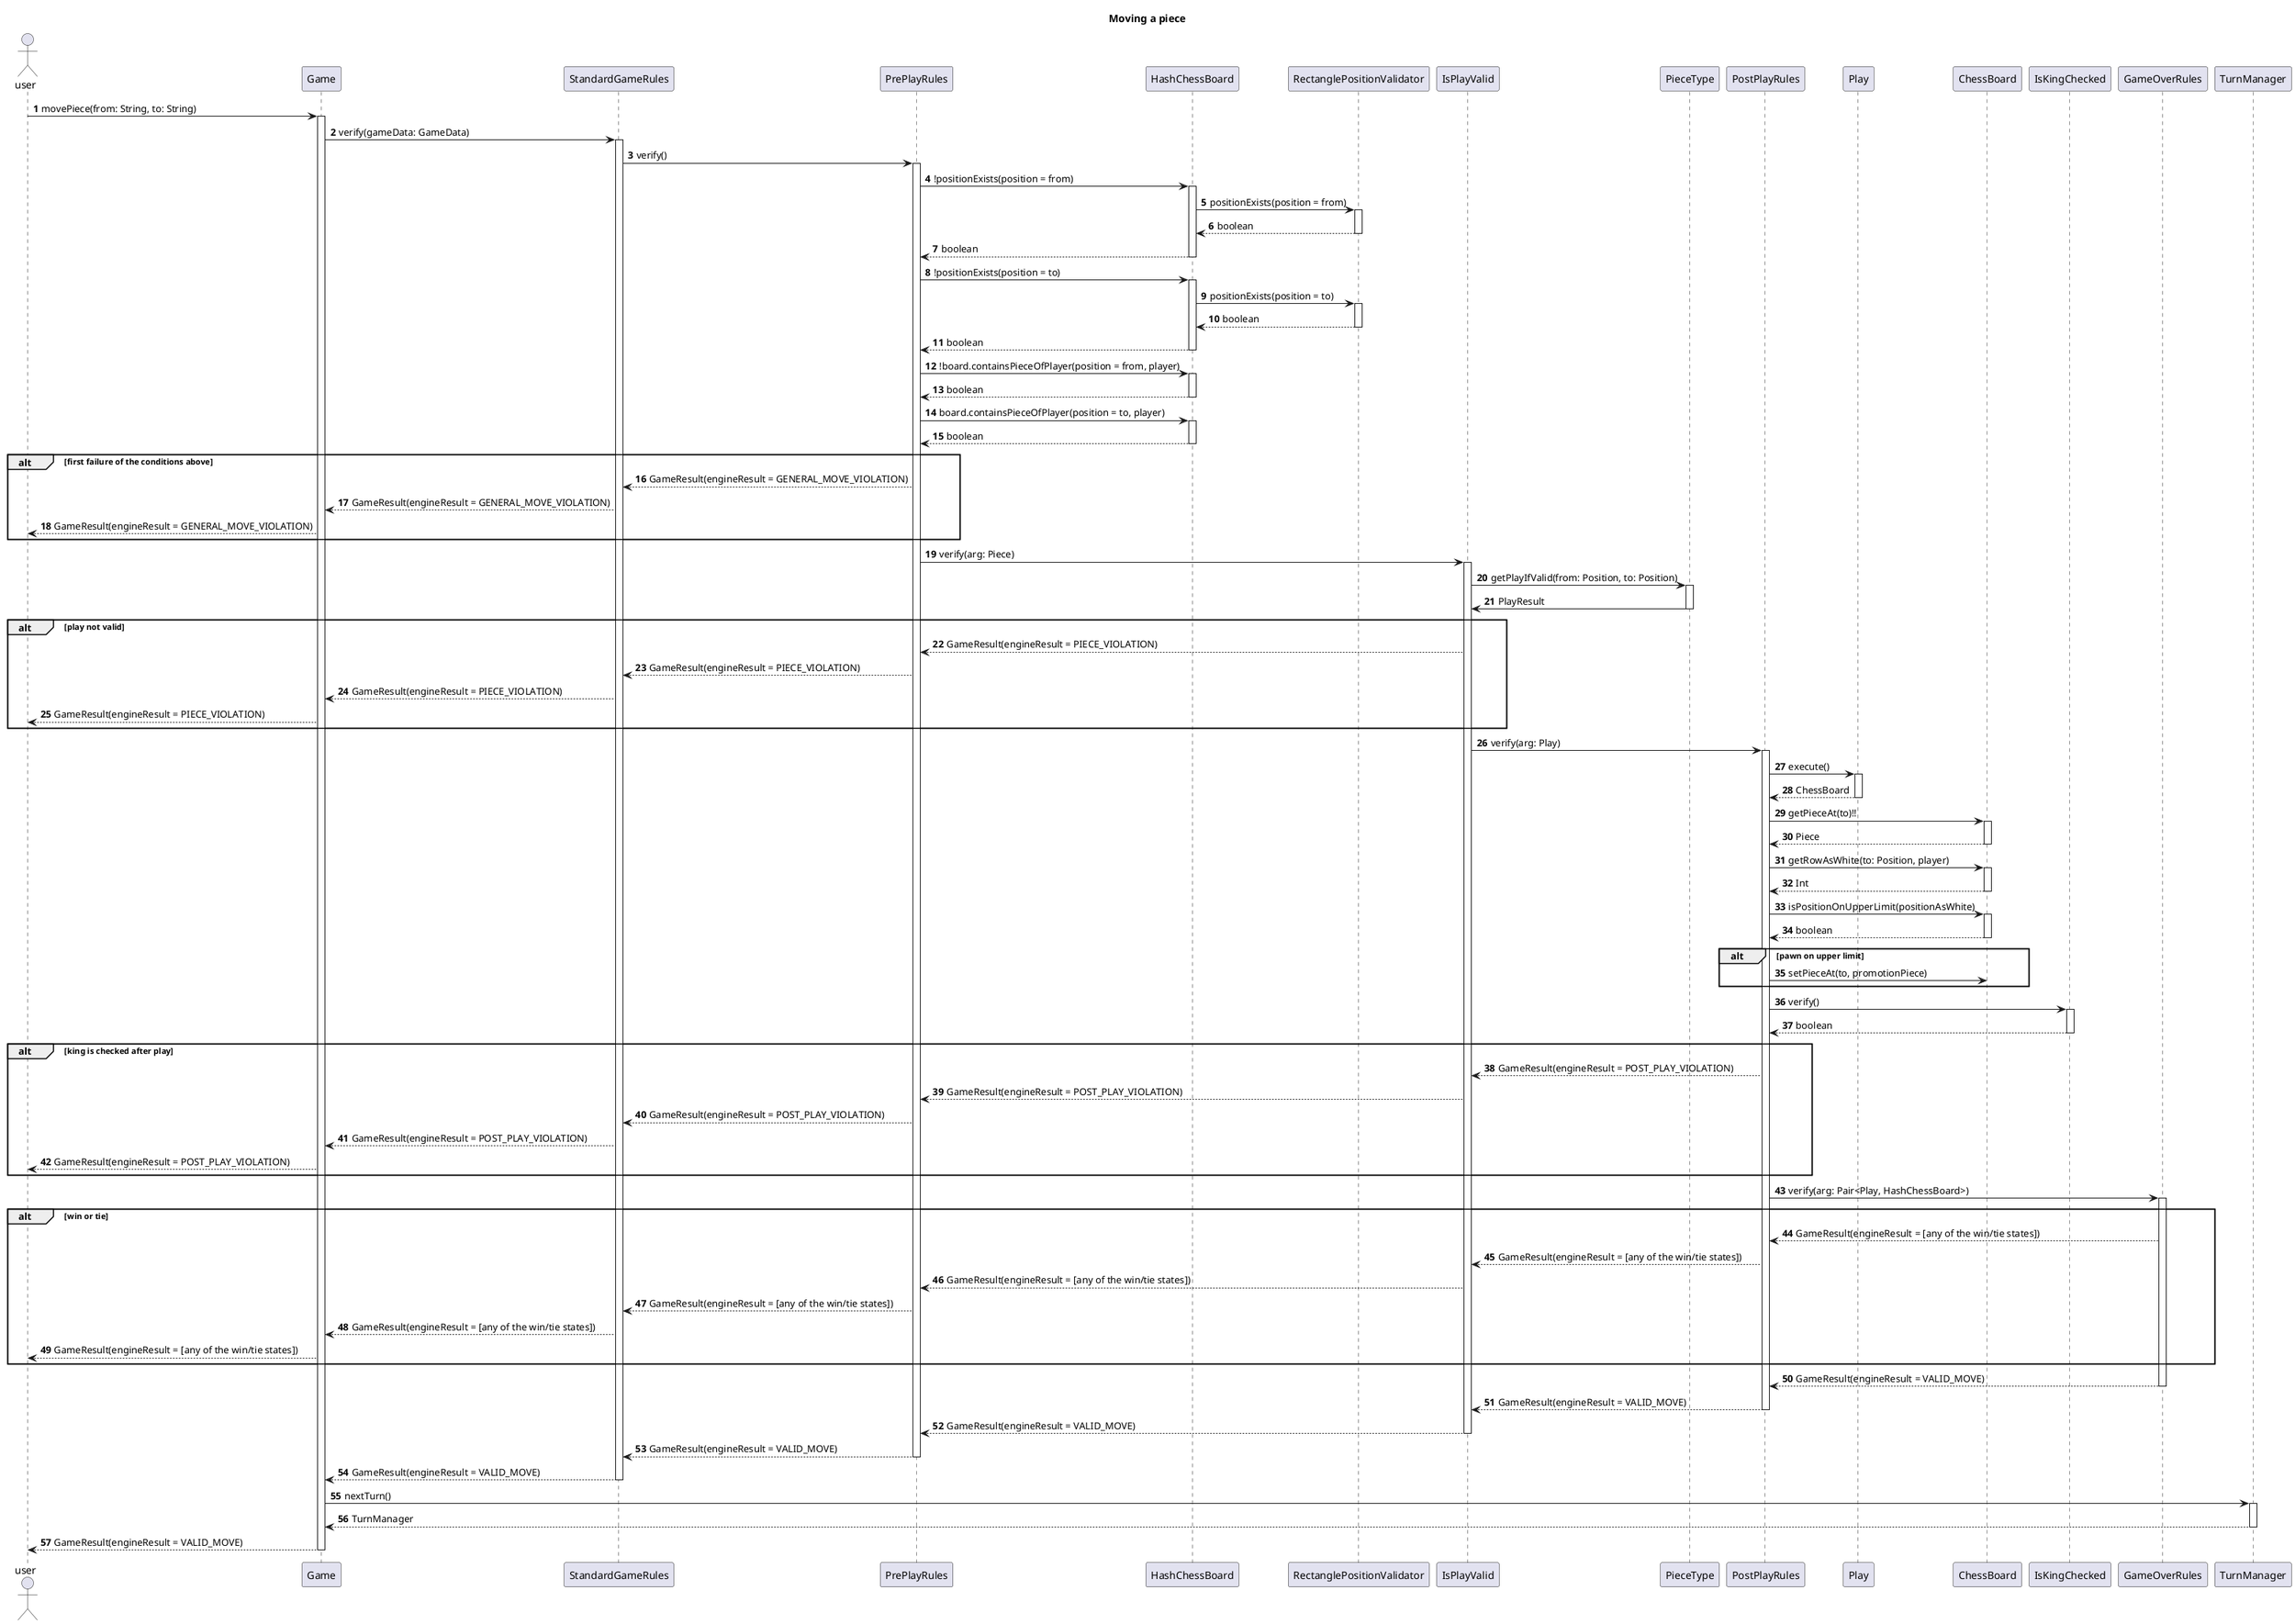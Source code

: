 @startuml
'https://plantuml.com/sequence-diagram

autonumber

title Moving a piece

actor user

user -> Game: movePiece(from: String, to: String)
activate Game

Game -> StandardGameRules: verify(gameData: GameData)
activate StandardGameRules

StandardGameRules -> PrePlayRules: verify()
activate PrePlayRules


PrePlayRules -> HashChessBoard: !positionExists(position = from)
activate HashChessBoard

HashChessBoard -> RectanglePositionValidator: positionExists(position = from)
activate RectanglePositionValidator
HashChessBoard <-- RectanglePositionValidator: boolean
deactivate RectanglePositionValidator

PrePlayRules <-- HashChessBoard: boolean
deactivate HashChessBoard

PrePlayRules -> HashChessBoard: !positionExists(position = to)
activate HashChessBoard
HashChessBoard -> RectanglePositionValidator: positionExists(position = to)
activate RectanglePositionValidator
HashChessBoard <-- RectanglePositionValidator: boolean
deactivate RectanglePositionValidator
PrePlayRules <-- HashChessBoard: boolean
deactivate HashChessBoard

PrePlayRules -> HashChessBoard: !board.containsPieceOfPlayer(position = from, player)
activate HashChessBoard
PrePlayRules <-- HashChessBoard: boolean
deactivate HashChessBoard

PrePlayRules -> HashChessBoard: board.containsPieceOfPlayer(position = to, player)
activate HashChessBoard
PrePlayRules <-- HashChessBoard: boolean
deactivate HashChessBoard

alt first failure of the conditions above

StandardGameRules <-- PrePlayRules: GameResult(engineResult = GENERAL_MOVE_VIOLATION)
Game <-- StandardGameRules: GameResult(engineResult = GENERAL_MOVE_VIOLATION)
user <-- Game: GameResult(engineResult = GENERAL_MOVE_VIOLATION)

end


PrePlayRules -> IsPlayValid: verify(arg: Piece)
activate IsPlayValid

IsPlayValid -> PieceType: getPlayIfValid(from: Position, to: Position)
activate PieceType

IsPlayValid <- PieceType: PlayResult
deactivate PieceType

alt play not valid

PrePlayRules <-- IsPlayValid: GameResult(engineResult = PIECE_VIOLATION)
StandardGameRules <-- PrePlayRules: GameResult(engineResult = PIECE_VIOLATION)
Game <-- StandardGameRules: GameResult(engineResult = PIECE_VIOLATION)
user <-- Game: GameResult(engineResult = PIECE_VIOLATION)

end

IsPlayValid -> PostPlayRules: verify(arg: Play)
activate PostPlayRules

PostPlayRules -> Play: execute()
activate Play

PostPlayRules <-- Play: ChessBoard
deactivate Play

PostPlayRules -> ChessBoard: getPieceAt(to)!!
activate ChessBoard
PostPlayRules <-- ChessBoard: Piece
deactivate ChessBoard

PostPlayRules -> ChessBoard: getRowAsWhite(to: Position, player)
activate ChessBoard
PostPlayRules <-- ChessBoard: Int
deactivate ChessBoard

PostPlayRules -> ChessBoard : isPositionOnUpperLimit(positionAsWhite)
activate ChessBoard
PostPlayRules <-- ChessBoard : boolean
deactivate ChessBoard

alt pawn on upper limit
    PostPlayRules -> ChessBoard: setPieceAt(to, promotionPiece)
end

PostPlayRules -> IsKingChecked: verify()
activate IsKingChecked
PostPlayRules <-- IsKingChecked: boolean
deactivate IsKingChecked

alt king is checked after play

IsPlayValid <-- PostPlayRules: GameResult(engineResult = POST_PLAY_VIOLATION)
PrePlayRules <-- IsPlayValid: GameResult(engineResult = POST_PLAY_VIOLATION)
StandardGameRules <-- PrePlayRules: GameResult(engineResult = POST_PLAY_VIOLATION)
Game <-- StandardGameRules: GameResult(engineResult = POST_PLAY_VIOLATION)
user <-- Game: GameResult(engineResult = POST_PLAY_VIOLATION)

end


PostPlayRules -> GameOverRules: verify(arg: Pair<Play, HashChessBoard>)
activate GameOverRules

alt win or tie

PostPlayRules <-- GameOverRules: GameResult(engineResult = [any of the win/tie states])
IsPlayValid <-- PostPlayRules: GameResult(engineResult = [any of the win/tie states])
PrePlayRules <-- IsPlayValid: GameResult(engineResult = [any of the win/tie states])
StandardGameRules <-- PrePlayRules: GameResult(engineResult = [any of the win/tie states])
Game <-- StandardGameRules: GameResult(engineResult = [any of the win/tie states])
user <-- Game: GameResult(engineResult = [any of the win/tie states])

end

PostPlayRules <-- GameOverRules: GameResult(engineResult = VALID_MOVE)
deactivate GameOverRules

IsPlayValid <-- PostPlayRules: GameResult(engineResult = VALID_MOVE)
deactivate PostPlayRules

PrePlayRules <-- IsPlayValid: GameResult(engineResult = VALID_MOVE)
deactivate IsPlayValid

StandardGameRules <-- PrePlayRules: GameResult(engineResult = VALID_MOVE)
deactivate PrePlayRules

Game <-- StandardGameRules: GameResult(engineResult = VALID_MOVE)
deactivate StandardGameRules

Game -> TurnManager: nextTurn()
activate TurnManager

Game <-- TurnManager: TurnManager
deactivate TurnManager

user <-- Game: GameResult(engineResult = VALID_MOVE)
deactivate Game

@enduml